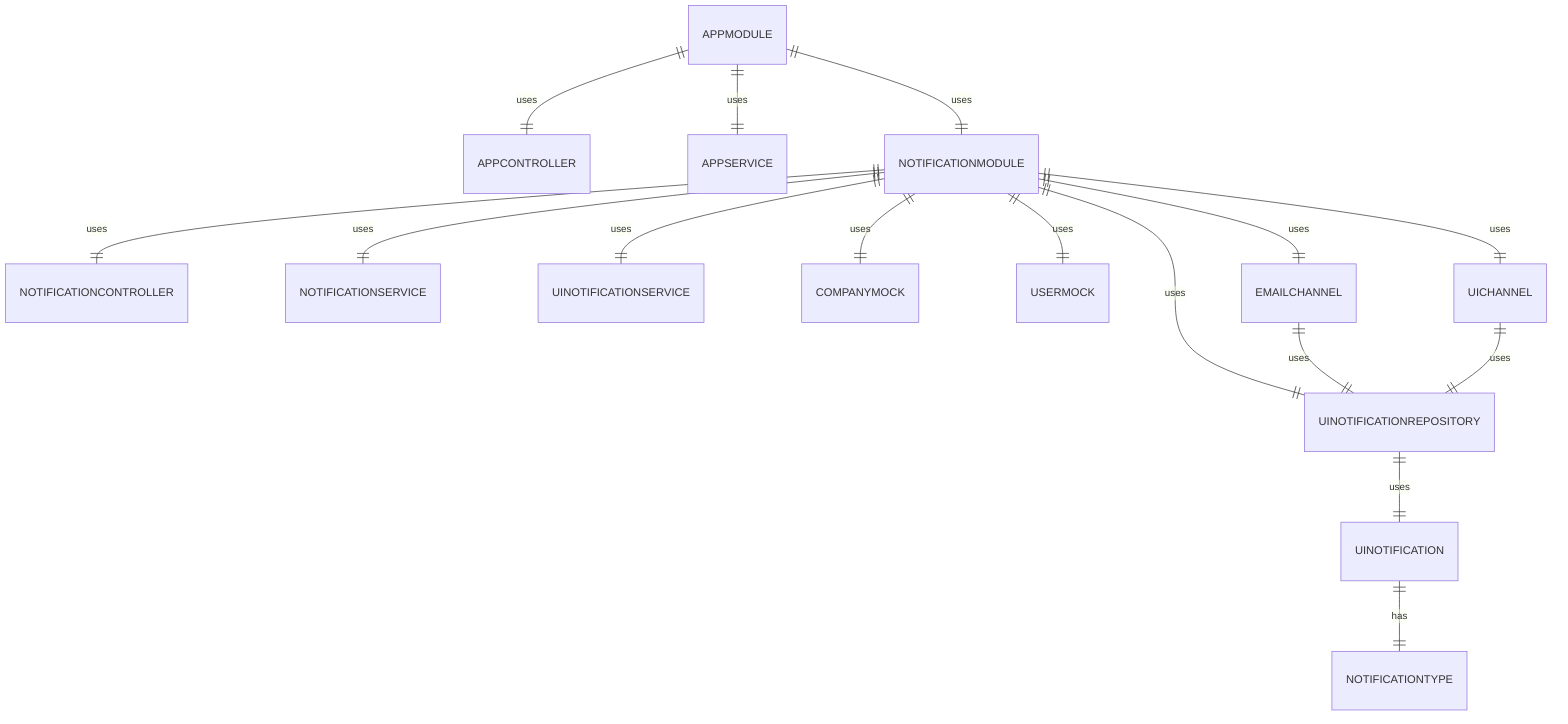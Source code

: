 erDiagram
    APPMODULE ||--|| APPCONTROLLER : "uses"
    APPMODULE ||--|| APPSERVICE : "uses"
    APPMODULE ||--|| NOTIFICATIONMODULE : "uses"
    NOTIFICATIONMODULE ||--|| NOTIFICATIONCONTROLLER : "uses"
    NOTIFICATIONMODULE ||--|| NOTIFICATIONSERVICE : "uses"
    NOTIFICATIONMODULE ||--|| UINOTIFICATIONREPOSITORY : "uses"
    NOTIFICATIONMODULE ||--|| UINOTIFICATIONSERVICE : "uses"
    NOTIFICATIONMODULE ||--|| COMPANYMOCK : "uses"
    NOTIFICATIONMODULE ||--|| USERMOCK : "uses"
    NOTIFICATIONMODULE ||--|| EMAILCHANNEL : "uses"
    NOTIFICATIONMODULE ||--|| UICHANNEL : "uses"
    UINOTIFICATIONREPOSITORY ||--|| UINOTIFICATION : "uses"
    UINOTIFICATION ||--|| NOTIFICATIONTYPE : "has"
    EMAILCHANNEL ||--|| UINOTIFICATIONREPOSITORY : "uses"
    UICHANNEL ||--|| UINOTIFICATIONREPOSITORY : "uses"